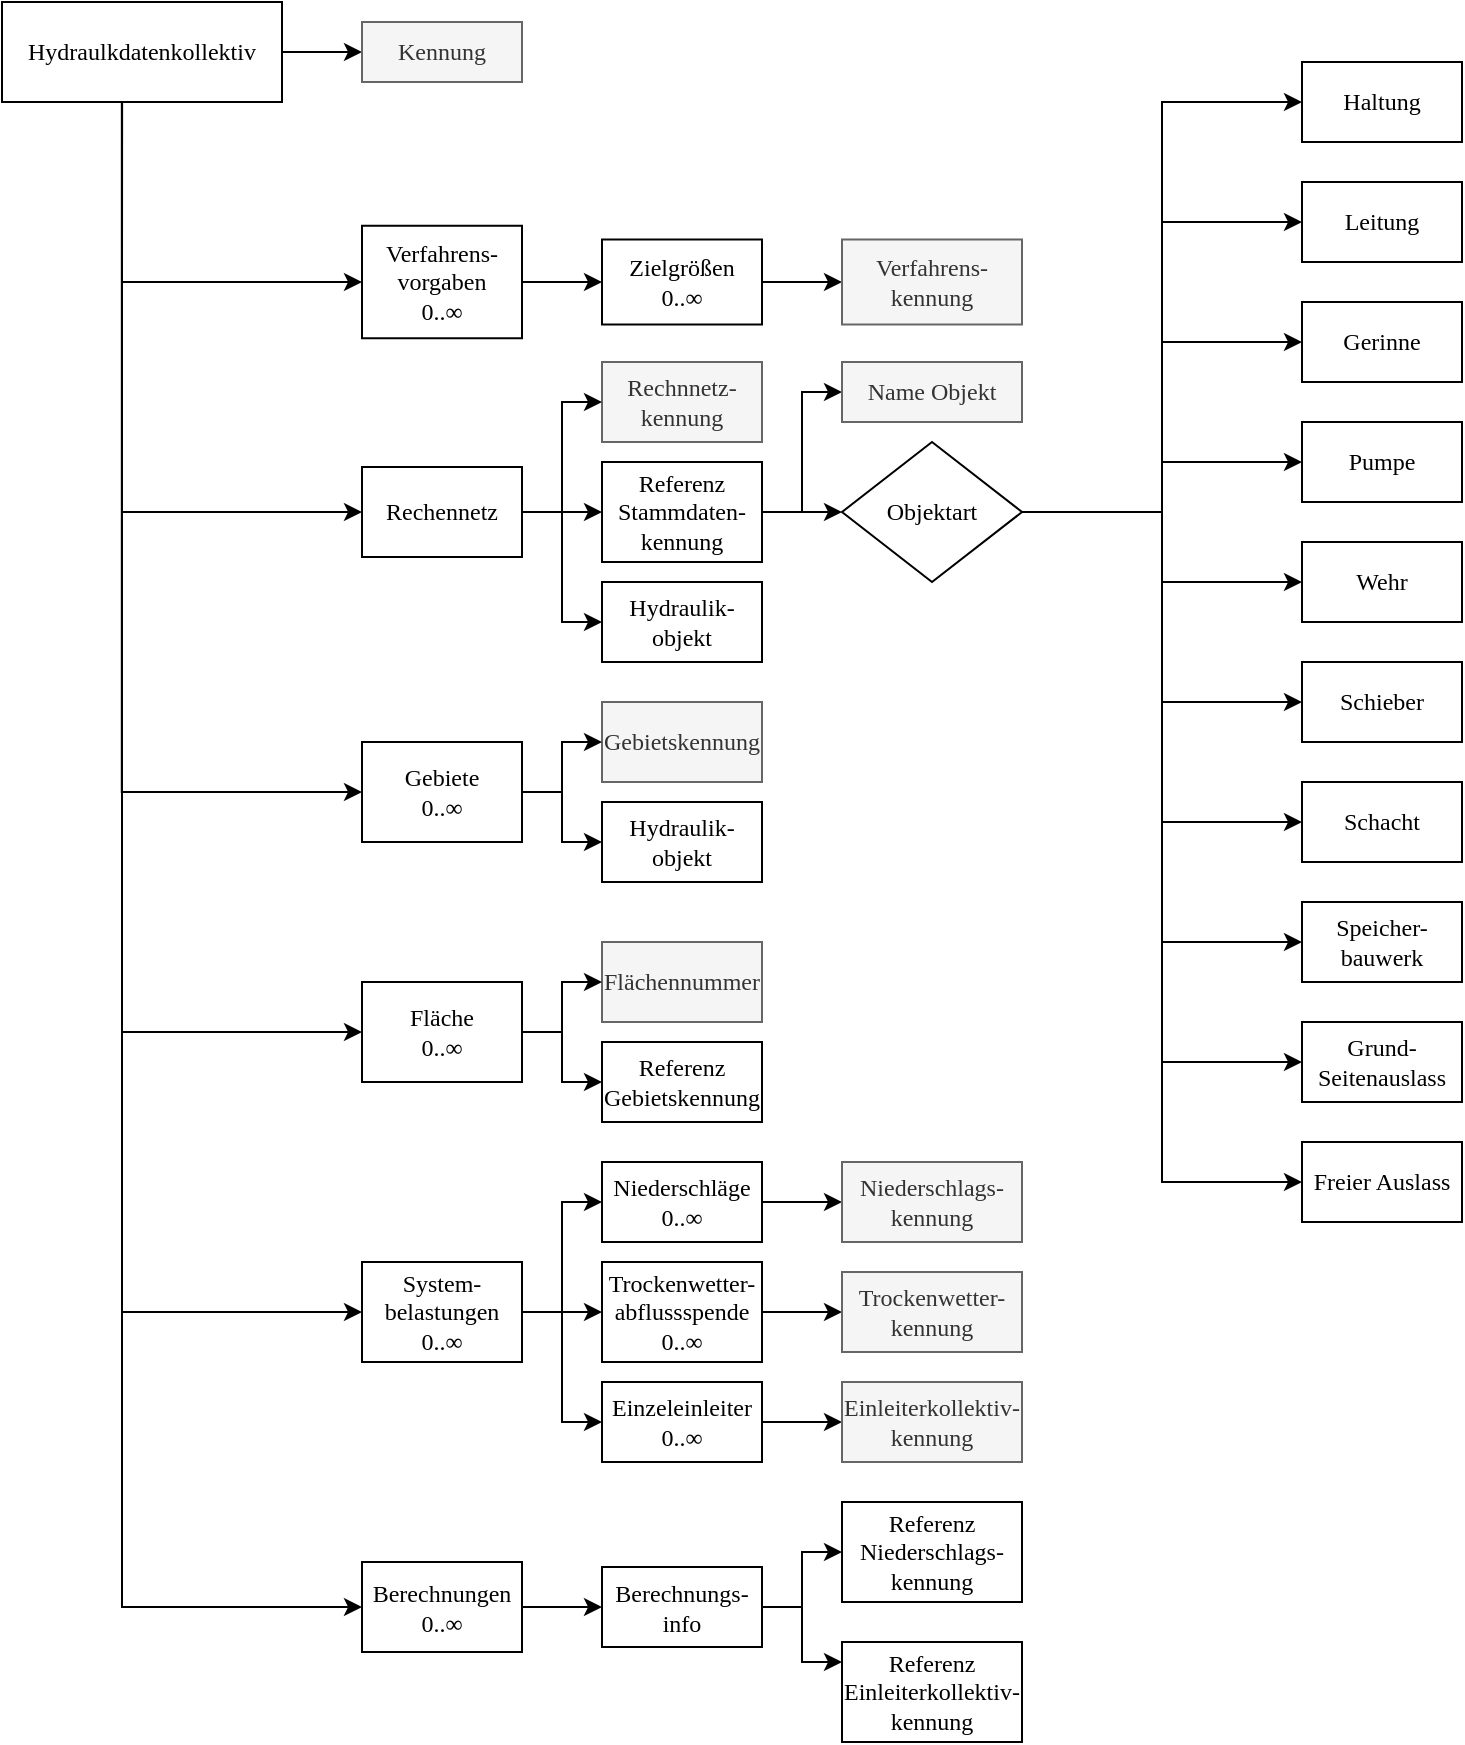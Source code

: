 <mxfile version="26.2.13">
  <diagram name="Seite-1" id="kiRcYdykQpiXVtvCCH_o">
    <mxGraphModel dx="1556" dy="884" grid="1" gridSize="10" guides="1" tooltips="1" connect="1" arrows="1" fold="1" page="1" pageScale="1" pageWidth="827" pageHeight="1169" math="0" shadow="0">
      <root>
        <mxCell id="0" />
        <mxCell id="1" parent="0" />
        <mxCell id="iKRK4WftCPjV4v0DSpR1-3" value="" style="edgeStyle=orthogonalEdgeStyle;rounded=0;orthogonalLoop=1;jettySize=auto;html=1;entryX=0;entryY=0.5;entryDx=0;entryDy=0;fontSize=12;" parent="1" source="iKRK4WftCPjV4v0DSpR1-1" target="RGeOCi0uQSU0HmTcbR4D-23" edge="1">
          <mxGeometry relative="1" as="geometry">
            <mxPoint x="214" y="65" as="targetPoint" />
          </mxGeometry>
        </mxCell>
        <mxCell id="iKRK4WftCPjV4v0DSpR1-5" value="" style="edgeStyle=orthogonalEdgeStyle;rounded=0;orthogonalLoop=1;jettySize=auto;html=1;entryX=0;entryY=0.5;entryDx=0;entryDy=0;fontSize=12;exitX=0.428;exitY=0.967;exitDx=0;exitDy=0;exitPerimeter=0;" parent="1" source="iKRK4WftCPjV4v0DSpR1-1" target="mGreL9vsvFHhippzRWms-1" edge="1">
          <mxGeometry relative="1" as="geometry">
            <Array as="points">
              <mxPoint x="80" y="425" />
            </Array>
            <mxPoint x="80" y="87.5" as="sourcePoint" />
            <mxPoint x="190.0" y="422.5" as="targetPoint" />
          </mxGeometry>
        </mxCell>
        <mxCell id="H4KakfRGWg1EVCRGtIzr-42" style="edgeStyle=orthogonalEdgeStyle;rounded=0;orthogonalLoop=1;jettySize=auto;html=1;entryX=0;entryY=0.5;entryDx=0;entryDy=0;" edge="1" parent="1" source="iKRK4WftCPjV4v0DSpR1-1" target="H4KakfRGWg1EVCRGtIzr-4">
          <mxGeometry relative="1" as="geometry">
            <Array as="points">
              <mxPoint x="80" y="545" />
            </Array>
          </mxGeometry>
        </mxCell>
        <mxCell id="H4KakfRGWg1EVCRGtIzr-43" style="edgeStyle=orthogonalEdgeStyle;rounded=0;orthogonalLoop=1;jettySize=auto;html=1;entryX=0;entryY=0.5;entryDx=0;entryDy=0;" edge="1" parent="1" source="iKRK4WftCPjV4v0DSpR1-1" target="H4KakfRGWg1EVCRGtIzr-23">
          <mxGeometry relative="1" as="geometry">
            <Array as="points">
              <mxPoint x="80" y="685" />
            </Array>
          </mxGeometry>
        </mxCell>
        <mxCell id="H4KakfRGWg1EVCRGtIzr-44" style="edgeStyle=orthogonalEdgeStyle;rounded=0;orthogonalLoop=1;jettySize=auto;html=1;entryX=0;entryY=0.5;entryDx=0;entryDy=0;" edge="1" parent="1" source="iKRK4WftCPjV4v0DSpR1-1" target="H4KakfRGWg1EVCRGtIzr-35">
          <mxGeometry relative="1" as="geometry">
            <Array as="points">
              <mxPoint x="80" y="833" />
            </Array>
          </mxGeometry>
        </mxCell>
        <object label="Hydraulkdatenkollektiv" gumo="" id="iKRK4WftCPjV4v0DSpR1-1">
          <mxCell style="rounded=0;whiteSpace=wrap;html=1;fontFamily=Latin Modern;fontSize=12;" parent="1" vertex="1">
            <mxGeometry x="20" y="30" width="140" height="50" as="geometry" />
          </mxCell>
        </object>
        <mxCell id="RGeOCi0uQSU0HmTcbR4D-11" value="" style="edgeStyle=orthogonalEdgeStyle;rounded=0;orthogonalLoop=1;jettySize=auto;html=1;fontSize=12;" parent="1" source="RGeOCi0uQSU0HmTcbR4D-2" target="RGeOCi0uQSU0HmTcbR4D-10" edge="1">
          <mxGeometry relative="1" as="geometry" />
        </mxCell>
        <UserObject label="&lt;div&gt;Verfahrens-vorgaben&lt;/div&gt;&lt;div&gt;0..∞&lt;/div&gt;" link="https://www.bfr-abwasser.de/html/ISYBAU_Austauschformate_Abwasser.14.17.html" linkTarget="_blank" id="RGeOCi0uQSU0HmTcbR4D-2">
          <mxCell style="rounded=0;whiteSpace=wrap;html=1;fontFamily=Latin Modern;fontSize=12;" parent="1" vertex="1">
            <mxGeometry x="200" y="141.88" width="80" height="56.25" as="geometry" />
          </mxCell>
        </UserObject>
        <mxCell id="RGeOCi0uQSU0HmTcbR4D-3" value="" style="endArrow=classic;html=1;rounded=0;entryX=0;entryY=0.5;entryDx=0;entryDy=0;fontSize=12;exitX=0.429;exitY=1.008;exitDx=0;exitDy=0;exitPerimeter=0;" parent="1" target="RGeOCi0uQSU0HmTcbR4D-2" edge="1" source="iKRK4WftCPjV4v0DSpR1-1">
          <mxGeometry width="50" height="50" relative="1" as="geometry">
            <mxPoint x="90" y="172" as="sourcePoint" />
            <mxPoint x="370" y="210" as="targetPoint" />
            <Array as="points">
              <mxPoint x="80" y="170" />
            </Array>
          </mxGeometry>
        </mxCell>
        <mxCell id="RGeOCi0uQSU0HmTcbR4D-8" value="" style="endArrow=classic;html=1;rounded=0;entryX=0;entryY=0.5;entryDx=0;entryDy=0;fontSize=12;" parent="1" target="RGeOCi0uQSU0HmTcbR4D-24" edge="1">
          <mxGeometry width="50" height="50" relative="1" as="geometry">
            <mxPoint x="80" y="80" as="sourcePoint" />
            <mxPoint x="130" y="284.71" as="targetPoint" />
            <Array as="points">
              <mxPoint x="80" y="285" />
            </Array>
          </mxGeometry>
        </mxCell>
        <mxCell id="RGeOCi0uQSU0HmTcbR4D-16" value="" style="edgeStyle=orthogonalEdgeStyle;rounded=0;orthogonalLoop=1;jettySize=auto;html=1;fontSize=12;" parent="1" source="RGeOCi0uQSU0HmTcbR4D-10" target="RGeOCi0uQSU0HmTcbR4D-15" edge="1">
          <mxGeometry relative="1" as="geometry" />
        </mxCell>
        <UserObject label="&lt;div&gt;Zielgrößen&lt;/div&gt;&lt;div&gt;0..∞&lt;/div&gt;" link="https://www.bfr-abwasser.de/html/ISYBAU_Austauschformate_Abwasser.14.17.html" linkTarget="_blank" id="RGeOCi0uQSU0HmTcbR4D-10">
          <mxCell style="rounded=0;whiteSpace=wrap;html=1;fontFamily=Latin Modern;fontSize=12;" parent="1" vertex="1">
            <mxGeometry x="320" y="148.75" width="80" height="42.5" as="geometry" />
          </mxCell>
        </UserObject>
        <UserObject label="&lt;div&gt;&lt;font&gt;Verfahrens-&lt;/font&gt;&lt;/div&gt;&lt;div&gt;&lt;font&gt;kennung&lt;/font&gt;&lt;/div&gt;" linkTarget="_blank" id="RGeOCi0uQSU0HmTcbR4D-15">
          <mxCell style="rounded=0;whiteSpace=wrap;html=1;fontFamily=Latin Modern;fontSize=12;fillColor=#f5f5f5;fontColor=#333333;strokeColor=#666666;" parent="1" vertex="1">
            <mxGeometry x="440" y="148.75" width="90" height="42.5" as="geometry" />
          </mxCell>
        </UserObject>
        <UserObject label="&lt;div&gt;Kennung&lt;/div&gt;" link="https://www.bfr-abwasser.de/html/ISYBAU_Austauschformate_Abwasser.14.17.html" linkTarget="_blank" id="RGeOCi0uQSU0HmTcbR4D-23">
          <mxCell style="rounded=0;whiteSpace=wrap;html=1;fontFamily=Latin Modern;fillColor=#f5f5f5;fontColor=#333333;strokeColor=#666666;fontSize=12;" parent="1" vertex="1">
            <mxGeometry x="200" y="40" width="80" height="30" as="geometry" />
          </mxCell>
        </UserObject>
        <mxCell id="RGeOCi0uQSU0HmTcbR4D-26" value="" style="edgeStyle=orthogonalEdgeStyle;rounded=0;orthogonalLoop=1;jettySize=auto;html=1;fontSize=12;" parent="1" source="RGeOCi0uQSU0HmTcbR4D-24" target="RGeOCi0uQSU0HmTcbR4D-25" edge="1">
          <mxGeometry relative="1" as="geometry" />
        </mxCell>
        <UserObject label="&lt;div&gt;Rechennetz&lt;/div&gt;" link="https://www.bfr-abwasser.de/html/ISYBAU_Austauschformate_Abwasser.14.18.html" linkTarget="_blank" id="RGeOCi0uQSU0HmTcbR4D-24">
          <mxCell style="rounded=0;whiteSpace=wrap;html=1;fontFamily=Latin Modern;fontSize=12;" parent="1" vertex="1">
            <mxGeometry x="200" y="262.5" width="80" height="45" as="geometry" />
          </mxCell>
        </UserObject>
        <mxCell id="RGeOCi0uQSU0HmTcbR4D-34" value="" style="edgeStyle=orthogonalEdgeStyle;rounded=0;orthogonalLoop=1;jettySize=auto;html=1;exitX=1;exitY=0.5;exitDx=0;exitDy=0;fontSize=12;" parent="1" source="RGeOCi0uQSU0HmTcbR4D-25" target="RGeOCi0uQSU0HmTcbR4D-33" edge="1">
          <mxGeometry relative="1" as="geometry" />
        </mxCell>
        <mxCell id="H4KakfRGWg1EVCRGtIzr-55" style="edgeStyle=orthogonalEdgeStyle;rounded=0;orthogonalLoop=1;jettySize=auto;html=1;entryX=0;entryY=0.5;entryDx=0;entryDy=0;" edge="1" parent="1" source="RGeOCi0uQSU0HmTcbR4D-25" target="RGeOCi0uQSU0HmTcbR4D-52">
          <mxGeometry relative="1" as="geometry" />
        </mxCell>
        <UserObject label="&lt;div&gt;Referenz &lt;br&gt;&lt;/div&gt;&lt;div&gt;Stammdaten-&lt;/div&gt;&lt;div&gt;kennung&lt;/div&gt;" linkTarget="_blank" id="RGeOCi0uQSU0HmTcbR4D-25">
          <mxCell style="rounded=0;whiteSpace=wrap;html=1;fontFamily=Latin Modern;fontSize=12;" parent="1" vertex="1">
            <mxGeometry x="320" y="260" width="80" height="50" as="geometry" />
          </mxCell>
        </UserObject>
        <UserObject label="&lt;div&gt;Hydraulik-&lt;/div&gt;&lt;div&gt;objekt&lt;/div&gt;" linkTarget="_blank" id="RGeOCi0uQSU0HmTcbR4D-27">
          <mxCell style="rounded=0;whiteSpace=wrap;html=1;fontFamily=Latin Modern;fontSize=12;" parent="1" vertex="1">
            <mxGeometry x="320" y="320" width="80" height="40" as="geometry" />
          </mxCell>
        </UserObject>
        <UserObject label="&lt;div&gt;Rechnnetz-&lt;/div&gt;&lt;div&gt;kennung&lt;/div&gt;" linkTarget="_blank" id="RGeOCi0uQSU0HmTcbR4D-30">
          <mxCell style="rounded=0;whiteSpace=wrap;html=1;fontFamily=Latin Modern;fillColor=#f5f5f5;fontColor=#333333;strokeColor=#666666;fontSize=12;" parent="1" vertex="1">
            <mxGeometry x="320" y="210" width="80" height="40" as="geometry" />
          </mxCell>
        </UserObject>
        <mxCell id="H4KakfRGWg1EVCRGtIzr-45" style="edgeStyle=orthogonalEdgeStyle;rounded=0;orthogonalLoop=1;jettySize=auto;html=1;entryX=0;entryY=0.5;entryDx=0;entryDy=0;" edge="1" parent="1" source="RGeOCi0uQSU0HmTcbR4D-33" target="RGeOCi0uQSU0HmTcbR4D-44">
          <mxGeometry relative="1" as="geometry" />
        </mxCell>
        <mxCell id="H4KakfRGWg1EVCRGtIzr-46" style="edgeStyle=orthogonalEdgeStyle;rounded=0;orthogonalLoop=1;jettySize=auto;html=1;entryX=0;entryY=0.5;entryDx=0;entryDy=0;" edge="1" parent="1" source="RGeOCi0uQSU0HmTcbR4D-33" target="RGeOCi0uQSU0HmTcbR4D-45">
          <mxGeometry relative="1" as="geometry" />
        </mxCell>
        <mxCell id="H4KakfRGWg1EVCRGtIzr-47" style="edgeStyle=orthogonalEdgeStyle;rounded=0;orthogonalLoop=1;jettySize=auto;html=1;entryX=0;entryY=0.5;entryDx=0;entryDy=0;" edge="1" parent="1" source="RGeOCi0uQSU0HmTcbR4D-33" target="RGeOCi0uQSU0HmTcbR4D-46">
          <mxGeometry relative="1" as="geometry" />
        </mxCell>
        <mxCell id="H4KakfRGWg1EVCRGtIzr-48" style="edgeStyle=orthogonalEdgeStyle;rounded=0;orthogonalLoop=1;jettySize=auto;html=1;entryX=0;entryY=0.5;entryDx=0;entryDy=0;" edge="1" parent="1" source="RGeOCi0uQSU0HmTcbR4D-33" target="RGeOCi0uQSU0HmTcbR4D-37">
          <mxGeometry relative="1" as="geometry" />
        </mxCell>
        <mxCell id="H4KakfRGWg1EVCRGtIzr-49" style="edgeStyle=orthogonalEdgeStyle;rounded=0;orthogonalLoop=1;jettySize=auto;html=1;" edge="1" parent="1" source="RGeOCi0uQSU0HmTcbR4D-33" target="RGeOCi0uQSU0HmTcbR4D-47">
          <mxGeometry relative="1" as="geometry" />
        </mxCell>
        <mxCell id="H4KakfRGWg1EVCRGtIzr-50" style="edgeStyle=orthogonalEdgeStyle;rounded=0;orthogonalLoop=1;jettySize=auto;html=1;entryX=0;entryY=0.5;entryDx=0;entryDy=0;" edge="1" parent="1" source="RGeOCi0uQSU0HmTcbR4D-33" target="RGeOCi0uQSU0HmTcbR4D-48">
          <mxGeometry relative="1" as="geometry" />
        </mxCell>
        <mxCell id="H4KakfRGWg1EVCRGtIzr-51" style="edgeStyle=orthogonalEdgeStyle;rounded=0;orthogonalLoop=1;jettySize=auto;html=1;entryX=0;entryY=0.5;entryDx=0;entryDy=0;" edge="1" parent="1" source="RGeOCi0uQSU0HmTcbR4D-33" target="RGeOCi0uQSU0HmTcbR4D-49">
          <mxGeometry relative="1" as="geometry" />
        </mxCell>
        <mxCell id="H4KakfRGWg1EVCRGtIzr-52" style="edgeStyle=orthogonalEdgeStyle;rounded=0;orthogonalLoop=1;jettySize=auto;html=1;entryX=0;entryY=0.5;entryDx=0;entryDy=0;" edge="1" parent="1" source="RGeOCi0uQSU0HmTcbR4D-33" target="RGeOCi0uQSU0HmTcbR4D-50">
          <mxGeometry relative="1" as="geometry" />
        </mxCell>
        <mxCell id="H4KakfRGWg1EVCRGtIzr-53" style="edgeStyle=orthogonalEdgeStyle;rounded=0;orthogonalLoop=1;jettySize=auto;html=1;entryX=0;entryY=0.5;entryDx=0;entryDy=0;" edge="1" parent="1" source="RGeOCi0uQSU0HmTcbR4D-33" target="RGeOCi0uQSU0HmTcbR4D-54">
          <mxGeometry relative="1" as="geometry" />
        </mxCell>
        <mxCell id="H4KakfRGWg1EVCRGtIzr-54" style="edgeStyle=orthogonalEdgeStyle;rounded=0;orthogonalLoop=1;jettySize=auto;html=1;entryX=0;entryY=0.5;entryDx=0;entryDy=0;" edge="1" parent="1" source="RGeOCi0uQSU0HmTcbR4D-33" target="RGeOCi0uQSU0HmTcbR4D-55">
          <mxGeometry relative="1" as="geometry" />
        </mxCell>
        <mxCell id="RGeOCi0uQSU0HmTcbR4D-33" value="Objektart" style="shape=rhombus;html=1;dashed=0;whiteSpace=wrap;perimeter=rhombusPerimeter;fontFamily=Latin Modern;fontSize=12;" parent="1" vertex="1">
          <mxGeometry x="440" y="250" width="90" height="70" as="geometry" />
        </mxCell>
        <UserObject label="Haltung" linkTarget="_blank" id="RGeOCi0uQSU0HmTcbR4D-37">
          <mxCell style="rounded=0;whiteSpace=wrap;html=1;fontFamily=Latin Modern;fontSize=12;" parent="1" vertex="1">
            <mxGeometry x="670" y="60" width="80" height="40" as="geometry" />
          </mxCell>
        </UserObject>
        <UserObject label="&lt;div&gt;Leitung&lt;/div&gt;" linkTarget="_blank" id="RGeOCi0uQSU0HmTcbR4D-44">
          <mxCell style="rounded=0;whiteSpace=wrap;html=1;fontFamily=Latin Modern;fontSize=12;" parent="1" vertex="1">
            <mxGeometry x="670" y="120" width="80" height="40" as="geometry" />
          </mxCell>
        </UserObject>
        <UserObject label="&lt;div&gt;Gerinne&lt;/div&gt;" linkTarget="_blank" id="RGeOCi0uQSU0HmTcbR4D-45">
          <mxCell style="rounded=0;whiteSpace=wrap;html=1;fontFamily=Latin Modern;fontSize=12;" parent="1" vertex="1">
            <mxGeometry x="670" y="180" width="80" height="40" as="geometry" />
          </mxCell>
        </UserObject>
        <UserObject label="Pumpe" linkTarget="_blank" id="RGeOCi0uQSU0HmTcbR4D-46">
          <mxCell style="rounded=0;whiteSpace=wrap;html=1;fontFamily=Latin Modern;fontSize=12;" parent="1" vertex="1">
            <mxGeometry x="670" y="240" width="80" height="40" as="geometry" />
          </mxCell>
        </UserObject>
        <UserObject label="Wehr" linkTarget="_blank" id="RGeOCi0uQSU0HmTcbR4D-47">
          <mxCell style="rounded=0;whiteSpace=wrap;html=1;fontFamily=Latin Modern;fontSize=12;" parent="1" vertex="1">
            <mxGeometry x="670" y="300" width="80" height="40" as="geometry" />
          </mxCell>
        </UserObject>
        <UserObject label="Schieber" linkTarget="_blank" id="RGeOCi0uQSU0HmTcbR4D-48">
          <mxCell style="rounded=0;whiteSpace=wrap;html=1;fontFamily=Latin Modern;fontSize=12;" parent="1" vertex="1">
            <mxGeometry x="670" y="360" width="80" height="40" as="geometry" />
          </mxCell>
        </UserObject>
        <UserObject label="Schacht" linkTarget="_blank" id="RGeOCi0uQSU0HmTcbR4D-49">
          <mxCell style="rounded=0;whiteSpace=wrap;html=1;fontFamily=Latin Modern;fontSize=12;" parent="1" vertex="1">
            <mxGeometry x="670" y="420" width="80" height="40" as="geometry" />
          </mxCell>
        </UserObject>
        <UserObject label="Speicher-bauwerk" linkTarget="_blank" id="RGeOCi0uQSU0HmTcbR4D-50">
          <mxCell style="rounded=0;whiteSpace=wrap;html=1;fontFamily=Latin Modern;fontSize=12;" parent="1" vertex="1">
            <mxGeometry x="670" y="480" width="80" height="40" as="geometry" />
          </mxCell>
        </UserObject>
        <UserObject label="Name Objekt" linkTarget="_blank" id="RGeOCi0uQSU0HmTcbR4D-52">
          <mxCell style="rounded=0;whiteSpace=wrap;html=1;fontFamily=Latin Modern;fontSize=12;fillColor=#f5f5f5;fontColor=#333333;strokeColor=#666666;" parent="1" vertex="1">
            <mxGeometry x="440" y="210" width="90" height="30" as="geometry" />
          </mxCell>
        </UserObject>
        <UserObject label="Grund-Seitenauslass" linkTarget="_blank" id="RGeOCi0uQSU0HmTcbR4D-54">
          <mxCell style="rounded=0;whiteSpace=wrap;html=1;fontFamily=Latin Modern;fontSize=12;" parent="1" vertex="1">
            <mxGeometry x="670" y="540" width="80" height="40" as="geometry" />
          </mxCell>
        </UserObject>
        <UserObject label="Freier Auslass" linkTarget="_blank" id="RGeOCi0uQSU0HmTcbR4D-55">
          <mxCell style="rounded=0;whiteSpace=wrap;html=1;fontFamily=Latin Modern;fontSize=12;" parent="1" vertex="1">
            <mxGeometry x="670" y="600" width="80" height="40" as="geometry" />
          </mxCell>
        </UserObject>
        <mxCell id="H4KakfRGWg1EVCRGtIzr-6" value="" style="edgeStyle=orthogonalEdgeStyle;rounded=0;orthogonalLoop=1;jettySize=auto;html=1;fontSize=12;" edge="1" parent="1" source="mGreL9vsvFHhippzRWms-1" target="H4KakfRGWg1EVCRGtIzr-2">
          <mxGeometry relative="1" as="geometry" />
        </mxCell>
        <UserObject label="&lt;div&gt;Gebiete&lt;/div&gt;&lt;div&gt;&lt;div&gt;0..∞&lt;/div&gt;&lt;/div&gt;" link="https://www.bfr-abwasser.de/html/ISYBAU_Austauschformate_Abwasser.14.19.html" linkTarget="_blank" id="mGreL9vsvFHhippzRWms-1">
          <mxCell style="rounded=0;whiteSpace=wrap;html=1;fontFamily=Latin Modern;fontSize=12;" parent="1" vertex="1">
            <mxGeometry x="200" y="400" width="80" height="50" as="geometry" />
          </mxCell>
        </UserObject>
        <UserObject label="Gebietskennung" linkTarget="_blank" id="H4KakfRGWg1EVCRGtIzr-1">
          <mxCell style="rounded=0;whiteSpace=wrap;html=1;fontFamily=Latin Modern;fillColor=#f5f5f5;fontColor=#333333;strokeColor=#666666;fontSize=12;" vertex="1" parent="1">
            <mxGeometry x="320" y="380" width="80" height="40" as="geometry" />
          </mxCell>
        </UserObject>
        <UserObject label="&lt;div&gt;Hydraulik-&lt;/div&gt;&lt;div&gt;objekt&lt;/div&gt;" linkTarget="_blank" id="H4KakfRGWg1EVCRGtIzr-2">
          <mxCell style="rounded=0;whiteSpace=wrap;html=1;fontFamily=Latin Modern;fontSize=12;" vertex="1" parent="1">
            <mxGeometry x="320" y="430" width="80" height="40" as="geometry" />
          </mxCell>
        </UserObject>
        <UserObject label="&lt;div&gt;Fläche&lt;/div&gt;&lt;div&gt;&lt;div&gt;0..∞&lt;/div&gt;&lt;/div&gt;" link="https://www.bfr-abwasser.de/html/ISYBAU_Austauschformate_Abwasser.14.20.html" linkTarget="_blank" id="H4KakfRGWg1EVCRGtIzr-4">
          <mxCell style="rounded=0;whiteSpace=wrap;html=1;fontFamily=Latin Modern;fontSize=12;" vertex="1" parent="1">
            <mxGeometry x="200" y="520" width="80" height="50" as="geometry" />
          </mxCell>
        </UserObject>
        <mxCell id="H4KakfRGWg1EVCRGtIzr-8" value="" style="edgeStyle=orthogonalEdgeStyle;rounded=0;orthogonalLoop=1;jettySize=auto;html=1;entryX=0;entryY=0.5;entryDx=0;entryDy=0;exitX=1;exitY=0.5;exitDx=0;exitDy=0;fontSize=12;" edge="1" parent="1" source="mGreL9vsvFHhippzRWms-1" target="H4KakfRGWg1EVCRGtIzr-1">
          <mxGeometry relative="1" as="geometry">
            <mxPoint x="290" y="443" as="sourcePoint" />
            <mxPoint x="330" y="470" as="targetPoint" />
          </mxGeometry>
        </mxCell>
        <mxCell id="H4KakfRGWg1EVCRGtIzr-9" value="" style="edgeStyle=orthogonalEdgeStyle;rounded=0;orthogonalLoop=1;jettySize=auto;html=1;entryX=0;entryY=0.5;entryDx=0;entryDy=0;exitX=1;exitY=0.5;exitDx=0;exitDy=0;fontSize=12;" edge="1" parent="1" source="RGeOCi0uQSU0HmTcbR4D-24" target="RGeOCi0uQSU0HmTcbR4D-27">
          <mxGeometry relative="1" as="geometry">
            <mxPoint x="290" y="483" as="sourcePoint" />
            <mxPoint x="330" y="450" as="targetPoint" />
          </mxGeometry>
        </mxCell>
        <mxCell id="H4KakfRGWg1EVCRGtIzr-10" value="" style="edgeStyle=orthogonalEdgeStyle;rounded=0;orthogonalLoop=1;jettySize=auto;html=1;entryX=0;entryY=0.5;entryDx=0;entryDy=0;exitX=1;exitY=0.5;exitDx=0;exitDy=0;fontSize=12;" edge="1" parent="1" source="RGeOCi0uQSU0HmTcbR4D-24" target="RGeOCi0uQSU0HmTcbR4D-30">
          <mxGeometry relative="1" as="geometry">
            <mxPoint x="290" y="295" as="sourcePoint" />
            <mxPoint x="330" y="350" as="targetPoint" />
          </mxGeometry>
        </mxCell>
        <mxCell id="H4KakfRGWg1EVCRGtIzr-17" value="" style="edgeStyle=orthogonalEdgeStyle;rounded=0;orthogonalLoop=1;jettySize=auto;html=1;exitX=1;exitY=0.5;exitDx=0;exitDy=0;fontSize=12;" edge="1" parent="1" target="H4KakfRGWg1EVCRGtIzr-19" source="H4KakfRGWg1EVCRGtIzr-4">
          <mxGeometry relative="1" as="geometry">
            <mxPoint x="280" y="552" as="sourcePoint" />
          </mxGeometry>
        </mxCell>
        <UserObject label="Flächennummer" linkTarget="_blank" id="H4KakfRGWg1EVCRGtIzr-18">
          <mxCell style="rounded=0;whiteSpace=wrap;html=1;fontFamily=Latin Modern;fillColor=#f5f5f5;fontColor=#333333;strokeColor=#666666;fontSize=12;" vertex="1" parent="1">
            <mxGeometry x="320" y="500" width="80" height="40" as="geometry" />
          </mxCell>
        </UserObject>
        <UserObject label="Referenz Gebietskennung" linkTarget="_blank" id="H4KakfRGWg1EVCRGtIzr-19">
          <mxCell style="rounded=0;whiteSpace=wrap;html=1;fontFamily=Latin Modern;fontSize=12;" vertex="1" parent="1">
            <mxGeometry x="320" y="550" width="80" height="40" as="geometry" />
          </mxCell>
        </UserObject>
        <mxCell id="H4KakfRGWg1EVCRGtIzr-20" value="" style="edgeStyle=orthogonalEdgeStyle;rounded=0;orthogonalLoop=1;jettySize=auto;html=1;entryX=0;entryY=0.5;entryDx=0;entryDy=0;exitX=1;exitY=0.5;exitDx=0;exitDy=0;fontSize=12;" edge="1" parent="1" target="H4KakfRGWg1EVCRGtIzr-18" source="H4KakfRGWg1EVCRGtIzr-4">
          <mxGeometry relative="1" as="geometry">
            <mxPoint x="300" y="560" as="sourcePoint" />
            <mxPoint x="330" y="590" as="targetPoint" />
          </mxGeometry>
        </mxCell>
        <mxCell id="H4KakfRGWg1EVCRGtIzr-22" value="" style="edgeStyle=orthogonalEdgeStyle;rounded=0;orthogonalLoop=1;jettySize=auto;html=1;fontSize=12;" edge="1" parent="1" source="H4KakfRGWg1EVCRGtIzr-23" target="H4KakfRGWg1EVCRGtIzr-24">
          <mxGeometry relative="1" as="geometry" />
        </mxCell>
        <UserObject label="&lt;div&gt;System-belastungen&lt;/div&gt;&lt;div&gt;&lt;div&gt;&lt;div&gt;0..∞&lt;/div&gt;&lt;/div&gt;&lt;/div&gt;" link="https://www.bfr-abwasser.de/html/ISYBAU_Austauschformate_Abwasser.14.21.html" linkTarget="_blank" id="H4KakfRGWg1EVCRGtIzr-23">
          <mxCell style="rounded=0;whiteSpace=wrap;html=1;fontFamily=Latin Modern;fontSize=12;" vertex="1" parent="1">
            <mxGeometry x="200" y="660" width="80" height="50" as="geometry" />
          </mxCell>
        </UserObject>
        <mxCell id="H4KakfRGWg1EVCRGtIzr-34" value="" style="edgeStyle=orthogonalEdgeStyle;rounded=0;orthogonalLoop=1;jettySize=auto;html=1;entryX=0;entryY=0.5;entryDx=0;entryDy=0;fontSize=12;" edge="1" parent="1" source="H4KakfRGWg1EVCRGtIzr-24" target="H4KakfRGWg1EVCRGtIzr-31">
          <mxGeometry relative="1" as="geometry" />
        </mxCell>
        <UserObject label="&lt;div&gt;Trockenwetter-abflussspende&lt;/div&gt;&lt;div&gt;0..∞&lt;/div&gt;" linkTarget="_blank" id="H4KakfRGWg1EVCRGtIzr-24">
          <mxCell style="rounded=0;whiteSpace=wrap;html=1;fontFamily=Latin Modern;fontSize=12;" vertex="1" parent="1">
            <mxGeometry x="320" y="660" width="80" height="50" as="geometry" />
          </mxCell>
        </UserObject>
        <mxCell id="H4KakfRGWg1EVCRGtIzr-33" value="" style="edgeStyle=orthogonalEdgeStyle;rounded=0;orthogonalLoop=1;jettySize=auto;html=1;fontSize=12;" edge="1" parent="1" source="H4KakfRGWg1EVCRGtIzr-25" target="H4KakfRGWg1EVCRGtIzr-32">
          <mxGeometry relative="1" as="geometry" />
        </mxCell>
        <UserObject label="&lt;div&gt;Einzeleinleiter&lt;/div&gt;&lt;div&gt;0..∞&lt;/div&gt;" linkTarget="_blank" id="H4KakfRGWg1EVCRGtIzr-25">
          <mxCell style="rounded=0;whiteSpace=wrap;html=1;fontFamily=Latin Modern;fontSize=12;" vertex="1" parent="1">
            <mxGeometry x="320" y="720" width="80" height="40" as="geometry" />
          </mxCell>
        </UserObject>
        <mxCell id="H4KakfRGWg1EVCRGtIzr-30" value="" style="edgeStyle=orthogonalEdgeStyle;rounded=0;orthogonalLoop=1;jettySize=auto;html=1;fontSize=12;" edge="1" parent="1" source="H4KakfRGWg1EVCRGtIzr-26" target="H4KakfRGWg1EVCRGtIzr-29">
          <mxGeometry relative="1" as="geometry" />
        </mxCell>
        <UserObject label="&lt;div&gt;Niederschläge&lt;/div&gt;&lt;div&gt;&lt;div&gt;0..∞&lt;/div&gt;&lt;/div&gt;" linkTarget="_blank" id="H4KakfRGWg1EVCRGtIzr-26">
          <mxCell style="rounded=0;whiteSpace=wrap;html=1;fontFamily=Latin Modern;fontSize=12;" vertex="1" parent="1">
            <mxGeometry x="320" y="610" width="80" height="40" as="geometry" />
          </mxCell>
        </UserObject>
        <mxCell id="H4KakfRGWg1EVCRGtIzr-27" value="" style="edgeStyle=orthogonalEdgeStyle;rounded=0;orthogonalLoop=1;jettySize=auto;html=1;entryX=0;entryY=0.5;entryDx=0;entryDy=0;exitX=1;exitY=0.5;exitDx=0;exitDy=0;fontSize=12;" edge="1" parent="1" source="H4KakfRGWg1EVCRGtIzr-23" target="H4KakfRGWg1EVCRGtIzr-25">
          <mxGeometry relative="1" as="geometry">
            <mxPoint x="290" y="883" as="sourcePoint" />
            <mxPoint x="330" y="850" as="targetPoint" />
          </mxGeometry>
        </mxCell>
        <mxCell id="H4KakfRGWg1EVCRGtIzr-28" value="" style="edgeStyle=orthogonalEdgeStyle;rounded=0;orthogonalLoop=1;jettySize=auto;html=1;entryX=0;entryY=0.5;entryDx=0;entryDy=0;exitX=1;exitY=0.5;exitDx=0;exitDy=0;fontSize=12;" edge="1" parent="1" source="H4KakfRGWg1EVCRGtIzr-23" target="H4KakfRGWg1EVCRGtIzr-26">
          <mxGeometry relative="1" as="geometry">
            <mxPoint x="290" y="695" as="sourcePoint" />
            <mxPoint x="330" y="750" as="targetPoint" />
          </mxGeometry>
        </mxCell>
        <UserObject label="&lt;div&gt;Niederschlags-kennung&lt;/div&gt;" linkTarget="_blank" id="H4KakfRGWg1EVCRGtIzr-29">
          <mxCell style="rounded=0;whiteSpace=wrap;html=1;fontFamily=Latin Modern;fillColor=#f5f5f5;fontColor=#333333;strokeColor=#666666;fontSize=12;" vertex="1" parent="1">
            <mxGeometry x="440" y="610" width="90" height="40" as="geometry" />
          </mxCell>
        </UserObject>
        <UserObject label="&lt;div&gt;Trockenwetter-kennung&lt;/div&gt;" linkTarget="_blank" id="H4KakfRGWg1EVCRGtIzr-31">
          <mxCell style="rounded=0;whiteSpace=wrap;html=1;fontFamily=Latin Modern;fillColor=#f5f5f5;fontColor=#333333;strokeColor=#666666;fontSize=12;" vertex="1" parent="1">
            <mxGeometry x="440" y="665" width="90" height="40" as="geometry" />
          </mxCell>
        </UserObject>
        <UserObject label="&lt;div&gt;&lt;font&gt;Einleiterkollektiv-kennung&lt;/font&gt;&lt;/div&gt;" linkTarget="_blank" id="H4KakfRGWg1EVCRGtIzr-32">
          <mxCell style="rounded=0;whiteSpace=wrap;html=1;fontFamily=Latin Modern;fillColor=#f5f5f5;fontColor=#333333;strokeColor=#666666;fontSize=12;" vertex="1" parent="1">
            <mxGeometry x="440" y="720" width="90" height="40" as="geometry" />
          </mxCell>
        </UserObject>
        <mxCell id="H4KakfRGWg1EVCRGtIzr-41" value="" style="edgeStyle=orthogonalEdgeStyle;rounded=0;orthogonalLoop=1;jettySize=auto;html=1;fontSize=12;" edge="1" parent="1" source="H4KakfRGWg1EVCRGtIzr-35" target="H4KakfRGWg1EVCRGtIzr-40">
          <mxGeometry relative="1" as="geometry" />
        </mxCell>
        <UserObject label="&lt;div&gt;Berechnungen&lt;/div&gt;&lt;div&gt;&lt;div&gt;0..∞&lt;/div&gt;&lt;/div&gt;" link="https://www.bfr-abwasser.de/html/ISYBAU_Austauschformate_Abwasser.14.22.html" linkTarget="_blank" id="H4KakfRGWg1EVCRGtIzr-35">
          <mxCell style="rounded=0;whiteSpace=wrap;html=1;fontFamily=Latin Modern;fontSize=12;" vertex="1" parent="1">
            <mxGeometry x="200" y="810" width="80" height="45" as="geometry" />
          </mxCell>
        </UserObject>
        <mxCell id="H4KakfRGWg1EVCRGtIzr-36" value="" style="edgeStyle=orthogonalEdgeStyle;rounded=0;orthogonalLoop=1;jettySize=auto;html=1;exitX=1;exitY=0.5;exitDx=0;exitDy=0;fontSize=12;" edge="1" parent="1" target="H4KakfRGWg1EVCRGtIzr-38">
          <mxGeometry relative="1" as="geometry">
            <mxPoint x="400" y="832.5" as="sourcePoint" />
            <Array as="points">
              <mxPoint x="420" y="832" />
              <mxPoint x="420" y="860" />
            </Array>
          </mxGeometry>
        </mxCell>
        <UserObject label="Referenz Niederschlags- kennung" linkTarget="_blank" id="H4KakfRGWg1EVCRGtIzr-37">
          <mxCell style="rounded=0;whiteSpace=wrap;html=1;fontFamily=Latin Modern;fontSize=12;" vertex="1" parent="1">
            <mxGeometry x="440" y="780" width="90" height="50" as="geometry" />
          </mxCell>
        </UserObject>
        <UserObject label="Referenz Einleiterkollektiv-kennung" linkTarget="_blank" id="H4KakfRGWg1EVCRGtIzr-38">
          <mxCell style="rounded=0;whiteSpace=wrap;html=1;fontFamily=Latin Modern;fontSize=12;" vertex="1" parent="1">
            <mxGeometry x="440" y="850" width="90" height="50" as="geometry" />
          </mxCell>
        </UserObject>
        <mxCell id="H4KakfRGWg1EVCRGtIzr-39" value="" style="edgeStyle=orthogonalEdgeStyle;rounded=0;orthogonalLoop=1;jettySize=auto;html=1;entryX=0;entryY=0.5;entryDx=0;entryDy=0;exitX=1;exitY=0.5;exitDx=0;exitDy=0;fontSize=12;" edge="1" parent="1" target="H4KakfRGWg1EVCRGtIzr-37">
          <mxGeometry relative="1" as="geometry">
            <mxPoint x="400" y="832.5" as="sourcePoint" />
            <mxPoint x="450" y="870" as="targetPoint" />
            <Array as="points">
              <mxPoint x="420" y="832" />
              <mxPoint x="420" y="805" />
            </Array>
          </mxGeometry>
        </mxCell>
        <UserObject label="Berechnungs-info" linkTarget="_blank" id="H4KakfRGWg1EVCRGtIzr-40">
          <mxCell style="rounded=0;whiteSpace=wrap;html=1;fontFamily=Latin Modern;fontSize=12;" vertex="1" parent="1">
            <mxGeometry x="320" y="812.5" width="80" height="40" as="geometry" />
          </mxCell>
        </UserObject>
        <mxCell id="H4KakfRGWg1EVCRGtIzr-56" style="edgeStyle=orthogonalEdgeStyle;rounded=0;orthogonalLoop=1;jettySize=auto;html=1;exitX=0.5;exitY=1;exitDx=0;exitDy=0;" edge="1" parent="1" source="RGeOCi0uQSU0HmTcbR4D-2" target="RGeOCi0uQSU0HmTcbR4D-2">
          <mxGeometry relative="1" as="geometry" />
        </mxCell>
      </root>
    </mxGraphModel>
  </diagram>
</mxfile>
